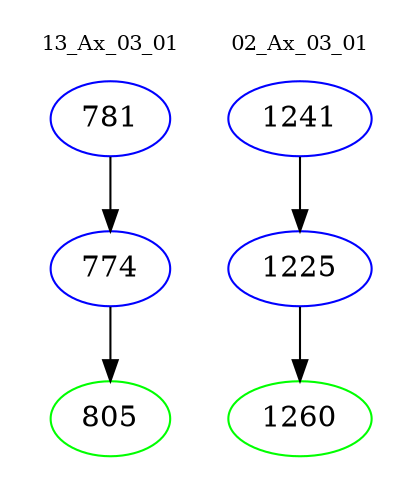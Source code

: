 digraph{
subgraph cluster_0 {
color = white
label = "13_Ax_03_01";
fontsize=10;
T0_781 [label="781", color="blue"]
T0_781 -> T0_774 [color="black"]
T0_774 [label="774", color="blue"]
T0_774 -> T0_805 [color="black"]
T0_805 [label="805", color="green"]
}
subgraph cluster_1 {
color = white
label = "02_Ax_03_01";
fontsize=10;
T1_1241 [label="1241", color="blue"]
T1_1241 -> T1_1225 [color="black"]
T1_1225 [label="1225", color="blue"]
T1_1225 -> T1_1260 [color="black"]
T1_1260 [label="1260", color="green"]
}
}
